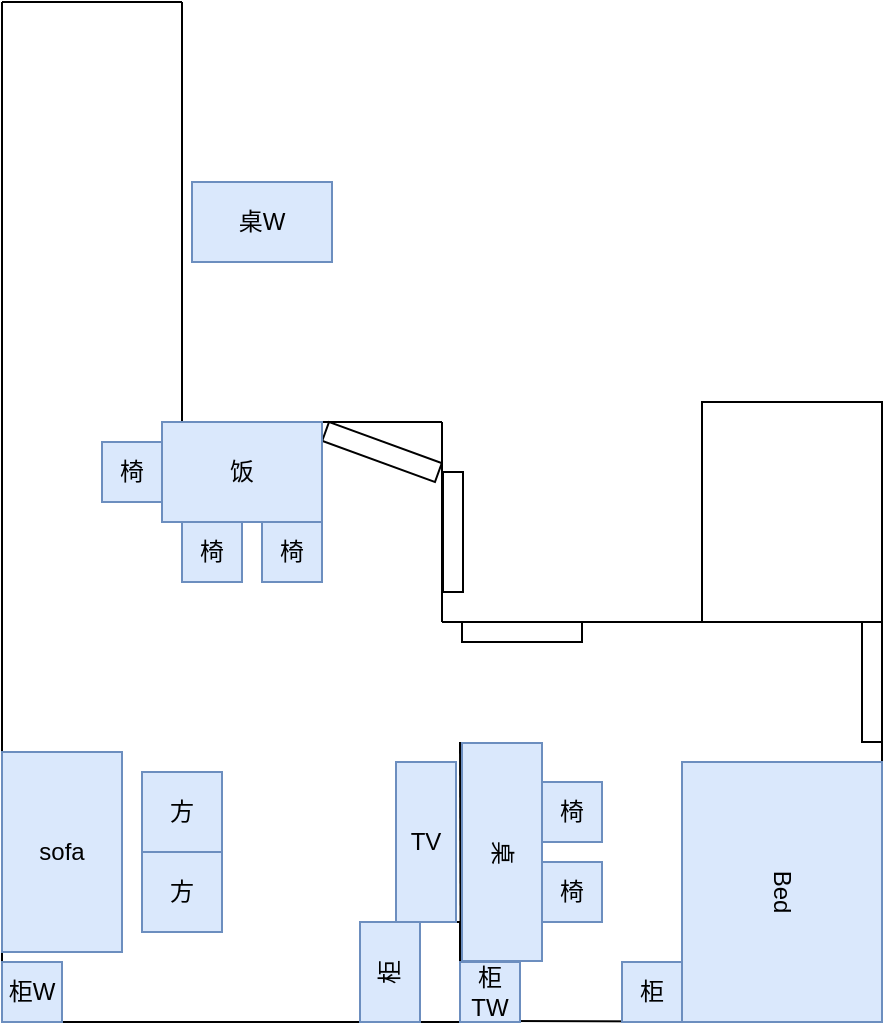 <mxfile version="11.0.9" type="github"><diagram id="G_6wYhEJUNdMILDwlhRK" name="Page-1"><mxGraphModel dx="943" dy="591" grid="1" gridSize="10" guides="1" tooltips="1" connect="1" arrows="1" fold="1" page="1" pageScale="1" pageWidth="850" pageHeight="1100" math="0" shadow="0"><root><mxCell id="0"/><mxCell id="1" parent="0"/><mxCell id="EzrNWtgD35dhWsv9bMXp-1" value="" style="endArrow=none;html=1;" parent="1" edge="1"><mxGeometry width="50" height="50" relative="1" as="geometry"><mxPoint x="120" y="120" as="sourcePoint"/><mxPoint x="210" y="120" as="targetPoint"/></mxGeometry></mxCell><mxCell id="EzrNWtgD35dhWsv9bMXp-2" value="" style="endArrow=none;html=1;" parent="1" edge="1"><mxGeometry width="50" height="50" relative="1" as="geometry"><mxPoint x="120" y="630" as="sourcePoint"/><mxPoint x="120" y="120" as="targetPoint"/></mxGeometry></mxCell><mxCell id="EzrNWtgD35dhWsv9bMXp-3" value="" style="endArrow=none;html=1;" parent="1" edge="1"><mxGeometry width="50" height="50" relative="1" as="geometry"><mxPoint x="210" y="330" as="sourcePoint"/><mxPoint x="210" y="120" as="targetPoint"/></mxGeometry></mxCell><mxCell id="EzrNWtgD35dhWsv9bMXp-4" value="" style="endArrow=none;html=1;" parent="1" edge="1"><mxGeometry width="50" height="50" relative="1" as="geometry"><mxPoint x="210" y="330" as="sourcePoint"/><mxPoint x="340" y="330" as="targetPoint"/></mxGeometry></mxCell><mxCell id="EzrNWtgD35dhWsv9bMXp-5" value="" style="endArrow=none;html=1;" parent="1" edge="1"><mxGeometry width="50" height="50" relative="1" as="geometry"><mxPoint x="120" y="630" as="sourcePoint"/><mxPoint x="340" y="630" as="targetPoint"/></mxGeometry></mxCell><mxCell id="EzrNWtgD35dhWsv9bMXp-6" value="" style="rounded=0;whiteSpace=wrap;html=1;fillColor=none;" parent="1" vertex="1"><mxGeometry x="329" y="580" width="20" height="50" as="geometry"/></mxCell><mxCell id="EzrNWtgD35dhWsv9bMXp-7" value="" style="endArrow=none;html=1;exitX=1.014;exitY=0.131;exitDx=0;exitDy=0;exitPerimeter=0;" parent="1" source="EzrNWtgD35dhWsv9bMXp-6" edge="1"><mxGeometry width="50" height="50" relative="1" as="geometry"><mxPoint x="349" y="570" as="sourcePoint"/><mxPoint x="349" y="490" as="targetPoint"/></mxGeometry></mxCell><mxCell id="EzrNWtgD35dhWsv9bMXp-8" value="" style="endArrow=none;html=1;" parent="1" edge="1"><mxGeometry width="50" height="50" relative="1" as="geometry"><mxPoint x="340" y="430" as="sourcePoint"/><mxPoint x="340" y="330" as="targetPoint"/></mxGeometry></mxCell><mxCell id="EzrNWtgD35dhWsv9bMXp-9" value="" style="endArrow=none;html=1;" parent="1" edge="1"><mxGeometry width="50" height="50" relative="1" as="geometry"><mxPoint x="340" y="430" as="sourcePoint"/><mxPoint x="560" y="430" as="targetPoint"/></mxGeometry></mxCell><mxCell id="EzrNWtgD35dhWsv9bMXp-10" value="" style="endArrow=none;html=1;" parent="1" edge="1"><mxGeometry width="50" height="50" relative="1" as="geometry"><mxPoint x="350" y="629.5" as="sourcePoint"/><mxPoint x="560" y="630" as="targetPoint"/></mxGeometry></mxCell><mxCell id="EzrNWtgD35dhWsv9bMXp-11" value="" style="endArrow=none;html=1;" parent="1" edge="1"><mxGeometry width="50" height="50" relative="1" as="geometry"><mxPoint x="560" y="630" as="sourcePoint"/><mxPoint x="560" y="430" as="targetPoint"/></mxGeometry></mxCell><mxCell id="EzrNWtgD35dhWsv9bMXp-12" value="" style="rounded=0;whiteSpace=wrap;html=1;fillColor=none;" parent="1" vertex="1"><mxGeometry x="350" y="430" width="60" height="10" as="geometry"/></mxCell><mxCell id="EzrNWtgD35dhWsv9bMXp-13" value="" style="rounded=0;whiteSpace=wrap;html=1;fillColor=none;rotation=90;" parent="1" vertex="1"><mxGeometry x="525" y="455" width="60" height="10" as="geometry"/></mxCell><mxCell id="EzrNWtgD35dhWsv9bMXp-14" value="" style="rounded=0;whiteSpace=wrap;html=1;fillColor=none;rotation=20;" parent="1" vertex="1"><mxGeometry x="280" y="340" width="60" height="10" as="geometry"/></mxCell><mxCell id="EzrNWtgD35dhWsv9bMXp-15" value="" style="rounded=0;whiteSpace=wrap;html=1;fillColor=none;" parent="1" vertex="1"><mxGeometry x="470" y="320" width="90" height="110" as="geometry"/></mxCell><mxCell id="EzrNWtgD35dhWsv9bMXp-16" value="Bed" style="rounded=0;whiteSpace=wrap;html=1;fillColor=#dae8fc;strokeColor=#6c8ebf;rotation=90;" parent="1" vertex="1"><mxGeometry x="445" y="515" width="130" height="100" as="geometry"/></mxCell><mxCell id="EzrNWtgD35dhWsv9bMXp-20" value="椅" style="whiteSpace=wrap;html=1;aspect=fixed;fillColor=#dae8fc;strokeColor=#6c8ebf;" parent="1" vertex="1"><mxGeometry x="390" y="550" width="30" height="30" as="geometry"/></mxCell><mxCell id="EzrNWtgD35dhWsv9bMXp-21" value="柜" style="rounded=0;whiteSpace=wrap;html=1;fillColor=#dae8fc;strokeColor=#6c8ebf;rotation=-90;" parent="1" vertex="1"><mxGeometry x="289" y="590" width="50" height="30" as="geometry"/></mxCell><mxCell id="EzrNWtgD35dhWsv9bMXp-17" value="桌" style="rounded=0;whiteSpace=wrap;html=1;fillColor=#dae8fc;rotation=90;strokeColor=#6c8ebf;" parent="1" vertex="1"><mxGeometry x="315.5" y="525" width="109" height="40" as="geometry"/></mxCell><mxCell id="EzrNWtgD35dhWsv9bMXp-22" value="柜" style="whiteSpace=wrap;html=1;aspect=fixed;fillColor=#dae8fc;strokeColor=#6c8ebf;" parent="1" vertex="1"><mxGeometry x="430" y="600" width="30" height="30" as="geometry"/></mxCell><mxCell id="EzrNWtgD35dhWsv9bMXp-24" value="TV" style="rounded=0;whiteSpace=wrap;html=1;fillColor=#dae8fc;strokeColor=#6c8ebf;" parent="1" vertex="1"><mxGeometry x="317" y="500" width="30" height="80" as="geometry"/></mxCell><mxCell id="EzrNWtgD35dhWsv9bMXp-25" value="sofa" style="rounded=0;whiteSpace=wrap;html=1;fillColor=#dae8fc;strokeColor=#6c8ebf;" parent="1" vertex="1"><mxGeometry x="120" y="495" width="60" height="100" as="geometry"/></mxCell><mxCell id="EzrNWtgD35dhWsv9bMXp-28" value="饭" style="rounded=0;whiteSpace=wrap;html=1;fillColor=#dae8fc;strokeColor=#6c8ebf;rotation=0;" parent="1" vertex="1"><mxGeometry x="200" y="330" width="80" height="50" as="geometry"/></mxCell><mxCell id="EzrNWtgD35dhWsv9bMXp-29" value="椅" style="whiteSpace=wrap;html=1;aspect=fixed;fillColor=#dae8fc;strokeColor=#6c8ebf;" parent="1" vertex="1"><mxGeometry x="390" y="510" width="30" height="30" as="geometry"/></mxCell><mxCell id="EzrNWtgD35dhWsv9bMXp-30" value="椅" style="whiteSpace=wrap;html=1;aspect=fixed;fillColor=#dae8fc;strokeColor=#6c8ebf;" parent="1" vertex="1"><mxGeometry x="210" y="380" width="30" height="30" as="geometry"/></mxCell><mxCell id="EzrNWtgD35dhWsv9bMXp-31" value="椅" style="whiteSpace=wrap;html=1;aspect=fixed;fillColor=#dae8fc;strokeColor=#6c8ebf;" parent="1" vertex="1"><mxGeometry x="170" y="340" width="30" height="30" as="geometry"/></mxCell><mxCell id="EzrNWtgD35dhWsv9bMXp-32" value="椅" style="whiteSpace=wrap;html=1;aspect=fixed;fillColor=#dae8fc;strokeColor=#6c8ebf;" parent="1" vertex="1"><mxGeometry x="250" y="380" width="30" height="30" as="geometry"/></mxCell><mxCell id="EzrNWtgD35dhWsv9bMXp-33" value="柜W" style="whiteSpace=wrap;html=1;aspect=fixed;fillColor=#dae8fc;strokeColor=#6c8ebf;" parent="1" vertex="1"><mxGeometry x="120" y="600" width="30" height="30" as="geometry"/></mxCell><mxCell id="EzrNWtgD35dhWsv9bMXp-34" value="柜TW" style="whiteSpace=wrap;html=1;aspect=fixed;fillColor=#dae8fc;strokeColor=#6c8ebf;" parent="1" vertex="1"><mxGeometry x="349" y="600" width="30" height="30" as="geometry"/></mxCell><mxCell id="EzrNWtgD35dhWsv9bMXp-36" value="桌W" style="rounded=0;whiteSpace=wrap;html=1;fillColor=#dae8fc;strokeColor=#6c8ebf;rotation=0;" parent="1" vertex="1"><mxGeometry x="215" y="210" width="70" height="40" as="geometry"/></mxCell><mxCell id="EzrNWtgD35dhWsv9bMXp-37" value="方" style="whiteSpace=wrap;html=1;aspect=fixed;fillColor=#dae8fc;strokeColor=#6c8ebf;" parent="1" vertex="1"><mxGeometry x="190" y="505" width="40" height="40" as="geometry"/></mxCell><mxCell id="EzrNWtgD35dhWsv9bMXp-38" value="方" style="whiteSpace=wrap;html=1;aspect=fixed;fillColor=#dae8fc;strokeColor=#6c8ebf;" parent="1" vertex="1"><mxGeometry x="190" y="545" width="40" height="40" as="geometry"/></mxCell><mxCell id="EzrNWtgD35dhWsv9bMXp-39" value="" style="rounded=0;whiteSpace=wrap;html=1;fillColor=none;rotation=90;" parent="1" vertex="1"><mxGeometry x="315.5" y="380" width="60" height="10" as="geometry"/></mxCell></root></mxGraphModel></diagram></mxfile>